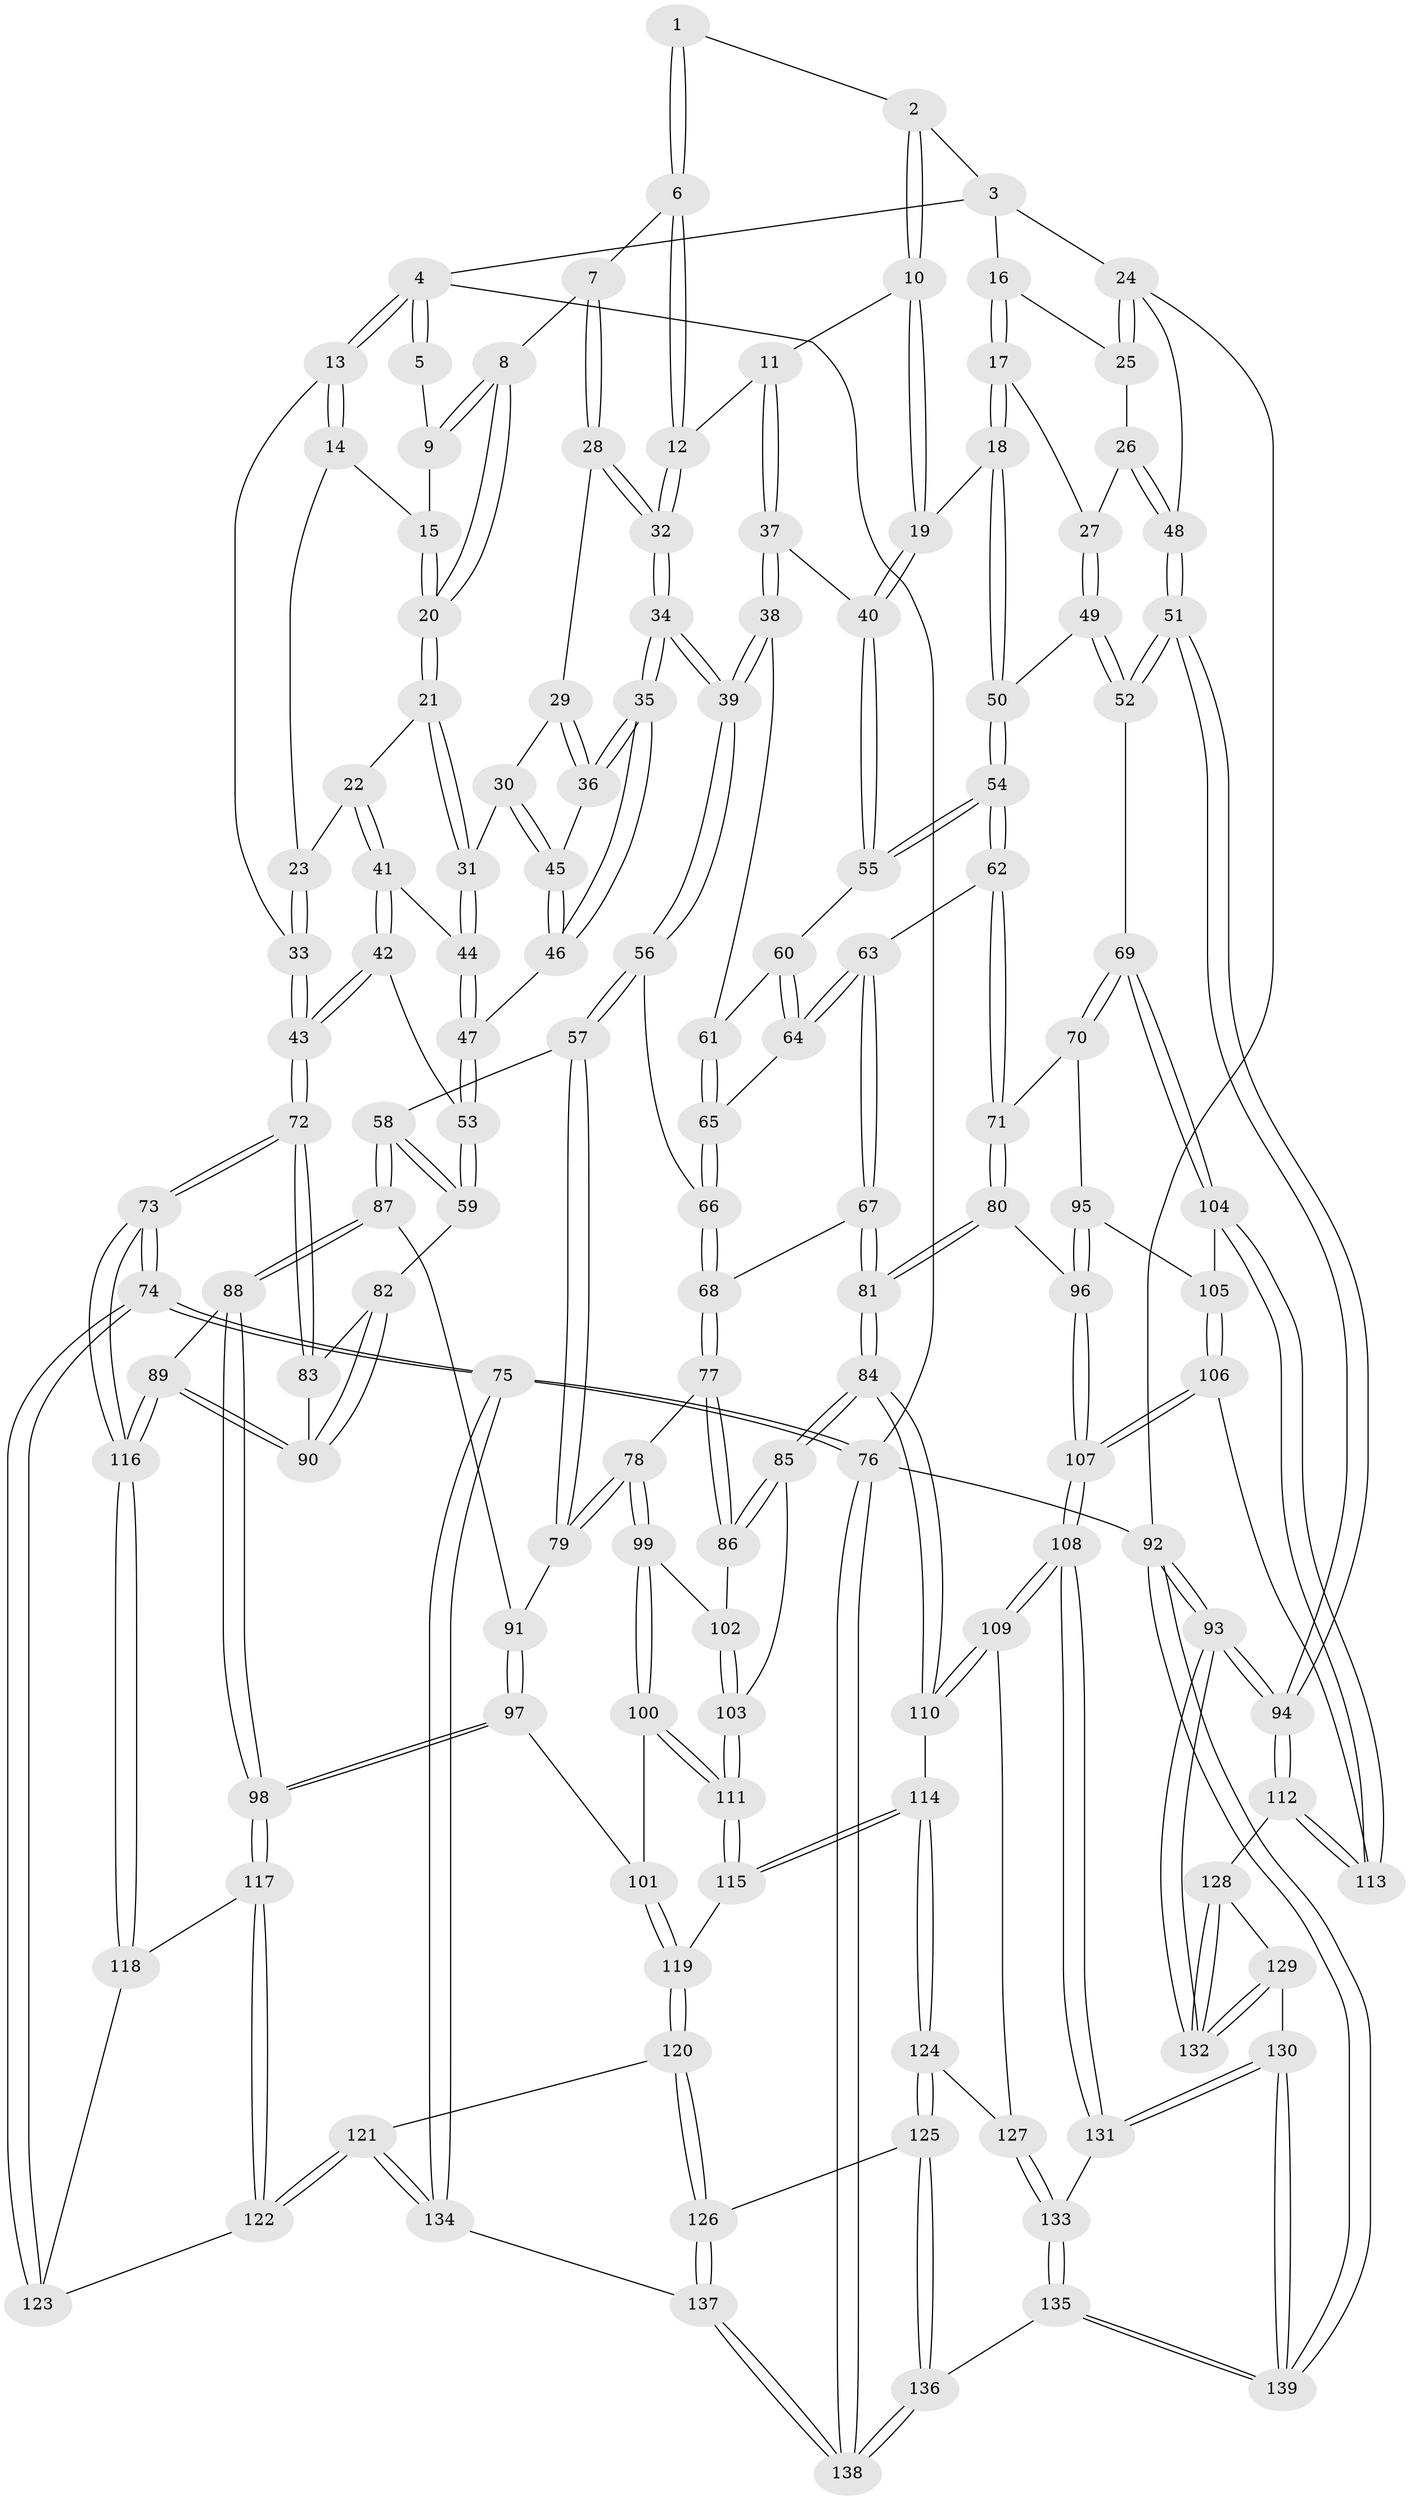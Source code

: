 // coarse degree distribution, {3: 0.14457831325301204, 4: 0.39759036144578314, 5: 0.3855421686746988, 6: 0.060240963855421686, 2: 0.012048192771084338}
// Generated by graph-tools (version 1.1) at 2025/52/02/27/25 19:52:39]
// undirected, 139 vertices, 344 edges
graph export_dot {
graph [start="1"]
  node [color=gray90,style=filled];
  1 [pos="+0.3442033413459743+0"];
  2 [pos="+0.6259941962178689+0"];
  3 [pos="+0.857897631739135+0"];
  4 [pos="+0+0"];
  5 [pos="+0.2505540564195497+0"];
  6 [pos="+0.37362431581780575+0"];
  7 [pos="+0.27636367883733365+0.08836381709692787"];
  8 [pos="+0.24501352880817767+0.07934036640346291"];
  9 [pos="+0.22653666502570557+0"];
  10 [pos="+0.6161948772757299+0"];
  11 [pos="+0.4453985113843114+0.09385589762688427"];
  12 [pos="+0.43602956671431+0.09126521690037083"];
  13 [pos="+0+0"];
  14 [pos="+0.15223479800095638+0.05555312283883593"];
  15 [pos="+0.16295020915675784+0.060247241237060496"];
  16 [pos="+0.8557499756796113+0"];
  17 [pos="+0.813916418999589+0.10603744712915934"];
  18 [pos="+0.7093023327442818+0.1457294259934772"];
  19 [pos="+0.6197483091274395+0.1442821424463262"];
  20 [pos="+0.19500061797107324+0.09936916135876654"];
  21 [pos="+0.19348001132548837+0.10298480512629409"];
  22 [pos="+0.126607581289307+0.14581201373729136"];
  23 [pos="+0.09881040967273855+0.11987004587450621"];
  24 [pos="+1+0.04922164208814009"];
  25 [pos="+0.9805424336742989+0.076820938114178"];
  26 [pos="+0.946088926071547+0.17845252229383374"];
  27 [pos="+0.8653173058374937+0.1644650151705022"];
  28 [pos="+0.29160883827925543+0.12137571581693364"];
  29 [pos="+0.2816423311393427+0.14373227912302527"];
  30 [pos="+0.23144947783633982+0.17698978337699878"];
  31 [pos="+0.21423071780278463+0.16421841317688202"];
  32 [pos="+0.3744899963868782+0.14886949532487634"];
  33 [pos="+0+0"];
  34 [pos="+0.3532232131791202+0.2754610352769771"];
  35 [pos="+0.34104292974376677+0.26840349149950077"];
  36 [pos="+0.30362818431087174+0.21773350668128144"];
  37 [pos="+0.5704795622100394+0.16450251983819433"];
  38 [pos="+0.40315192784256276+0.2782337674858784"];
  39 [pos="+0.35896508852045916+0.2857907880257058"];
  40 [pos="+0.5930536900411525+0.16651272525749017"];
  41 [pos="+0.12470575981410341+0.20287301305921"];
  42 [pos="+0.03437048066635598+0.27708120128522595"];
  43 [pos="+0+0.16773301129097626"];
  44 [pos="+0.1399312741092831+0.20549880861741962"];
  45 [pos="+0.23244967876888906+0.1818617605693833"];
  46 [pos="+0.21649443209794275+0.24638596483478192"];
  47 [pos="+0.21152629069110707+0.24869013364446918"];
  48 [pos="+1+0.34643347601439056"];
  49 [pos="+0.8384073683462826+0.3522951767724687"];
  50 [pos="+0.8011907158561232+0.3461667041146859"];
  51 [pos="+1+0.4728341406216672"];
  52 [pos="+1+0.47783872165211055"];
  53 [pos="+0.14912271717519393+0.4086994967338886"];
  54 [pos="+0.6620444098240091+0.37806279424930134"];
  55 [pos="+0.5966592910500867+0.2005516750039862"];
  56 [pos="+0.3357191771186788+0.3655423187684807"];
  57 [pos="+0.24395016561023564+0.4252477481062041"];
  58 [pos="+0.17702470178477045+0.4382650228234619"];
  59 [pos="+0.15940480444958846+0.43184675793108773"];
  60 [pos="+0.5256217138218272+0.30232111981081305"];
  61 [pos="+0.45542439029214643+0.3102023711829453"];
  62 [pos="+0.6325280138122356+0.42639855921168124"];
  63 [pos="+0.6314067653422399+0.42664540915009846"];
  64 [pos="+0.5213440850248956+0.34266950627456083"];
  65 [pos="+0.4874505261004775+0.35321758162068656"];
  66 [pos="+0.4564257449256165+0.4508853217885468"];
  67 [pos="+0.521776691198868+0.4783881643414889"];
  68 [pos="+0.4778998147314009+0.4804613431215043"];
  69 [pos="+1+0.48301881989347856"];
  70 [pos="+0.7522131378291416+0.5514818045722891"];
  71 [pos="+0.6526683949988917+0.4602531671704468"];
  72 [pos="+0+0.5346005141493604"];
  73 [pos="+0+0.8770773245863945"];
  74 [pos="+0+0.9053824049950715"];
  75 [pos="+0+1"];
  76 [pos="+0+1"];
  77 [pos="+0.442536195263252+0.5352353925670396"];
  78 [pos="+0.38545210362205995+0.5732831403355299"];
  79 [pos="+0.37974903152718475+0.5706341296759317"];
  80 [pos="+0.611296895970821+0.6241083749429196"];
  81 [pos="+0.589388430335811+0.6329779587729985"];
  82 [pos="+0.1015147452292278+0.471506710154282"];
  83 [pos="+0+0.5160833250604294"];
  84 [pos="+0.5676285929519415+0.6605314939727162"];
  85 [pos="+0.5655164411083459+0.6602928615556903"];
  86 [pos="+0.5122572680287288+0.6328415899148466"];
  87 [pos="+0.20972955040437236+0.5616889511575157"];
  88 [pos="+0.13263035025929634+0.6847431185989713"];
  89 [pos="+0.09552550803460289+0.6751668971189618"];
  90 [pos="+0.0928963476776829+0.6661049652854802"];
  91 [pos="+0.24626335118529832+0.590694690147543"];
  92 [pos="+1+1"];
  93 [pos="+1+1"];
  94 [pos="+1+0.7121729574563006"];
  95 [pos="+0.7219927748814974+0.622308636832676"];
  96 [pos="+0.7140989884914068+0.6286131678160466"];
  97 [pos="+0.2846665288100794+0.7097602979830281"];
  98 [pos="+0.1727806737502614+0.7272195567841137"];
  99 [pos="+0.3808918135359575+0.6390460820060766"];
  100 [pos="+0.3741719333534321+0.651034330434334"];
  101 [pos="+0.2906265878876639+0.7118615503534664"];
  102 [pos="+0.44512270234083334+0.6592828777845016"];
  103 [pos="+0.4758694315183826+0.7071098195238996"];
  104 [pos="+0.8537858399297082+0.6973400460235387"];
  105 [pos="+0.7700422348540009+0.6543089768891186"];
  106 [pos="+0.7596468405025463+0.8061636302554637"];
  107 [pos="+0.6941912327391061+0.8095667641917811"];
  108 [pos="+0.659951265275234+0.8277235826409963"];
  109 [pos="+0.6511704324560716+0.8241380180940967"];
  110 [pos="+0.6032097813143034+0.7895753970808651"];
  111 [pos="+0.44786642796199067+0.7683475934084447"];
  112 [pos="+0.8449956917659666+0.8088814650807766"];
  113 [pos="+0.8410186295070383+0.8056505823857869"];
  114 [pos="+0.4680113881325213+0.8010725647675044"];
  115 [pos="+0.4481282937991618+0.7746114010428926"];
  116 [pos="+0+0.8321913531040092"];
  117 [pos="+0.1662860601639621+0.7640776338176316"];
  118 [pos="+0.13814736456978952+0.7778343956999536"];
  119 [pos="+0.3174208840959758+0.7740358745195597"];
  120 [pos="+0.30504028430875174+0.8449546865753206"];
  121 [pos="+0.20192729133522488+0.8833885136388259"];
  122 [pos="+0.194593264936746+0.8730274263460658"];
  123 [pos="+0.07208971477048966+0.8496879381607644"];
  124 [pos="+0.4357178256261445+0.8873384523318066"];
  125 [pos="+0.39718368791189207+0.9194614616033159"];
  126 [pos="+0.3831614336708755+0.9127886495935279"];
  127 [pos="+0.513473915055513+0.9116959086405532"];
  128 [pos="+0.8574417262345184+0.8457126313756774"];
  129 [pos="+0.8116803553703129+0.9554014157502211"];
  130 [pos="+0.7409010564706336+1"];
  131 [pos="+0.6619368373679749+0.8711096807703881"];
  132 [pos="+1+1"];
  133 [pos="+0.5544862869840129+1"];
  134 [pos="+0.19913473300631176+0.8969542055385344"];
  135 [pos="+0.49803677791202555+1"];
  136 [pos="+0.43361902178028056+1"];
  137 [pos="+0.2234407969231568+0.9846048429876071"];
  138 [pos="+0.2170449111719659+1"];
  139 [pos="+0.7289530037167558+1"];
  1 -- 2;
  1 -- 6;
  1 -- 6;
  2 -- 3;
  2 -- 10;
  2 -- 10;
  3 -- 4;
  3 -- 16;
  3 -- 24;
  4 -- 5;
  4 -- 5;
  4 -- 13;
  4 -- 13;
  4 -- 76;
  5 -- 9;
  6 -- 7;
  6 -- 12;
  6 -- 12;
  7 -- 8;
  7 -- 28;
  7 -- 28;
  8 -- 9;
  8 -- 9;
  8 -- 20;
  8 -- 20;
  9 -- 15;
  10 -- 11;
  10 -- 19;
  10 -- 19;
  11 -- 12;
  11 -- 37;
  11 -- 37;
  12 -- 32;
  12 -- 32;
  13 -- 14;
  13 -- 14;
  13 -- 33;
  14 -- 15;
  14 -- 23;
  15 -- 20;
  15 -- 20;
  16 -- 17;
  16 -- 17;
  16 -- 25;
  17 -- 18;
  17 -- 18;
  17 -- 27;
  18 -- 19;
  18 -- 50;
  18 -- 50;
  19 -- 40;
  19 -- 40;
  20 -- 21;
  20 -- 21;
  21 -- 22;
  21 -- 31;
  21 -- 31;
  22 -- 23;
  22 -- 41;
  22 -- 41;
  23 -- 33;
  23 -- 33;
  24 -- 25;
  24 -- 25;
  24 -- 48;
  24 -- 92;
  25 -- 26;
  26 -- 27;
  26 -- 48;
  26 -- 48;
  27 -- 49;
  27 -- 49;
  28 -- 29;
  28 -- 32;
  28 -- 32;
  29 -- 30;
  29 -- 36;
  29 -- 36;
  30 -- 31;
  30 -- 45;
  30 -- 45;
  31 -- 44;
  31 -- 44;
  32 -- 34;
  32 -- 34;
  33 -- 43;
  33 -- 43;
  34 -- 35;
  34 -- 35;
  34 -- 39;
  34 -- 39;
  35 -- 36;
  35 -- 36;
  35 -- 46;
  35 -- 46;
  36 -- 45;
  37 -- 38;
  37 -- 38;
  37 -- 40;
  38 -- 39;
  38 -- 39;
  38 -- 61;
  39 -- 56;
  39 -- 56;
  40 -- 55;
  40 -- 55;
  41 -- 42;
  41 -- 42;
  41 -- 44;
  42 -- 43;
  42 -- 43;
  42 -- 53;
  43 -- 72;
  43 -- 72;
  44 -- 47;
  44 -- 47;
  45 -- 46;
  45 -- 46;
  46 -- 47;
  47 -- 53;
  47 -- 53;
  48 -- 51;
  48 -- 51;
  49 -- 50;
  49 -- 52;
  49 -- 52;
  50 -- 54;
  50 -- 54;
  51 -- 52;
  51 -- 52;
  51 -- 94;
  51 -- 94;
  52 -- 69;
  53 -- 59;
  53 -- 59;
  54 -- 55;
  54 -- 55;
  54 -- 62;
  54 -- 62;
  55 -- 60;
  56 -- 57;
  56 -- 57;
  56 -- 66;
  57 -- 58;
  57 -- 79;
  57 -- 79;
  58 -- 59;
  58 -- 59;
  58 -- 87;
  58 -- 87;
  59 -- 82;
  60 -- 61;
  60 -- 64;
  60 -- 64;
  61 -- 65;
  61 -- 65;
  62 -- 63;
  62 -- 71;
  62 -- 71;
  63 -- 64;
  63 -- 64;
  63 -- 67;
  63 -- 67;
  64 -- 65;
  65 -- 66;
  65 -- 66;
  66 -- 68;
  66 -- 68;
  67 -- 68;
  67 -- 81;
  67 -- 81;
  68 -- 77;
  68 -- 77;
  69 -- 70;
  69 -- 70;
  69 -- 104;
  69 -- 104;
  70 -- 71;
  70 -- 95;
  71 -- 80;
  71 -- 80;
  72 -- 73;
  72 -- 73;
  72 -- 83;
  72 -- 83;
  73 -- 74;
  73 -- 74;
  73 -- 116;
  73 -- 116;
  74 -- 75;
  74 -- 75;
  74 -- 123;
  74 -- 123;
  75 -- 76;
  75 -- 76;
  75 -- 134;
  75 -- 134;
  76 -- 138;
  76 -- 138;
  76 -- 92;
  77 -- 78;
  77 -- 86;
  77 -- 86;
  78 -- 79;
  78 -- 79;
  78 -- 99;
  78 -- 99;
  79 -- 91;
  80 -- 81;
  80 -- 81;
  80 -- 96;
  81 -- 84;
  81 -- 84;
  82 -- 83;
  82 -- 90;
  82 -- 90;
  83 -- 90;
  84 -- 85;
  84 -- 85;
  84 -- 110;
  84 -- 110;
  85 -- 86;
  85 -- 86;
  85 -- 103;
  86 -- 102;
  87 -- 88;
  87 -- 88;
  87 -- 91;
  88 -- 89;
  88 -- 98;
  88 -- 98;
  89 -- 90;
  89 -- 90;
  89 -- 116;
  89 -- 116;
  91 -- 97;
  91 -- 97;
  92 -- 93;
  92 -- 93;
  92 -- 139;
  92 -- 139;
  93 -- 94;
  93 -- 94;
  93 -- 132;
  93 -- 132;
  94 -- 112;
  94 -- 112;
  95 -- 96;
  95 -- 96;
  95 -- 105;
  96 -- 107;
  96 -- 107;
  97 -- 98;
  97 -- 98;
  97 -- 101;
  98 -- 117;
  98 -- 117;
  99 -- 100;
  99 -- 100;
  99 -- 102;
  100 -- 101;
  100 -- 111;
  100 -- 111;
  101 -- 119;
  101 -- 119;
  102 -- 103;
  102 -- 103;
  103 -- 111;
  103 -- 111;
  104 -- 105;
  104 -- 113;
  104 -- 113;
  105 -- 106;
  105 -- 106;
  106 -- 107;
  106 -- 107;
  106 -- 113;
  107 -- 108;
  107 -- 108;
  108 -- 109;
  108 -- 109;
  108 -- 131;
  108 -- 131;
  109 -- 110;
  109 -- 110;
  109 -- 127;
  110 -- 114;
  111 -- 115;
  111 -- 115;
  112 -- 113;
  112 -- 113;
  112 -- 128;
  114 -- 115;
  114 -- 115;
  114 -- 124;
  114 -- 124;
  115 -- 119;
  116 -- 118;
  116 -- 118;
  117 -- 118;
  117 -- 122;
  117 -- 122;
  118 -- 123;
  119 -- 120;
  119 -- 120;
  120 -- 121;
  120 -- 126;
  120 -- 126;
  121 -- 122;
  121 -- 122;
  121 -- 134;
  121 -- 134;
  122 -- 123;
  124 -- 125;
  124 -- 125;
  124 -- 127;
  125 -- 126;
  125 -- 136;
  125 -- 136;
  126 -- 137;
  126 -- 137;
  127 -- 133;
  127 -- 133;
  128 -- 129;
  128 -- 132;
  128 -- 132;
  129 -- 130;
  129 -- 132;
  129 -- 132;
  130 -- 131;
  130 -- 131;
  130 -- 139;
  130 -- 139;
  131 -- 133;
  133 -- 135;
  133 -- 135;
  134 -- 137;
  135 -- 136;
  135 -- 139;
  135 -- 139;
  136 -- 138;
  136 -- 138;
  137 -- 138;
  137 -- 138;
}
